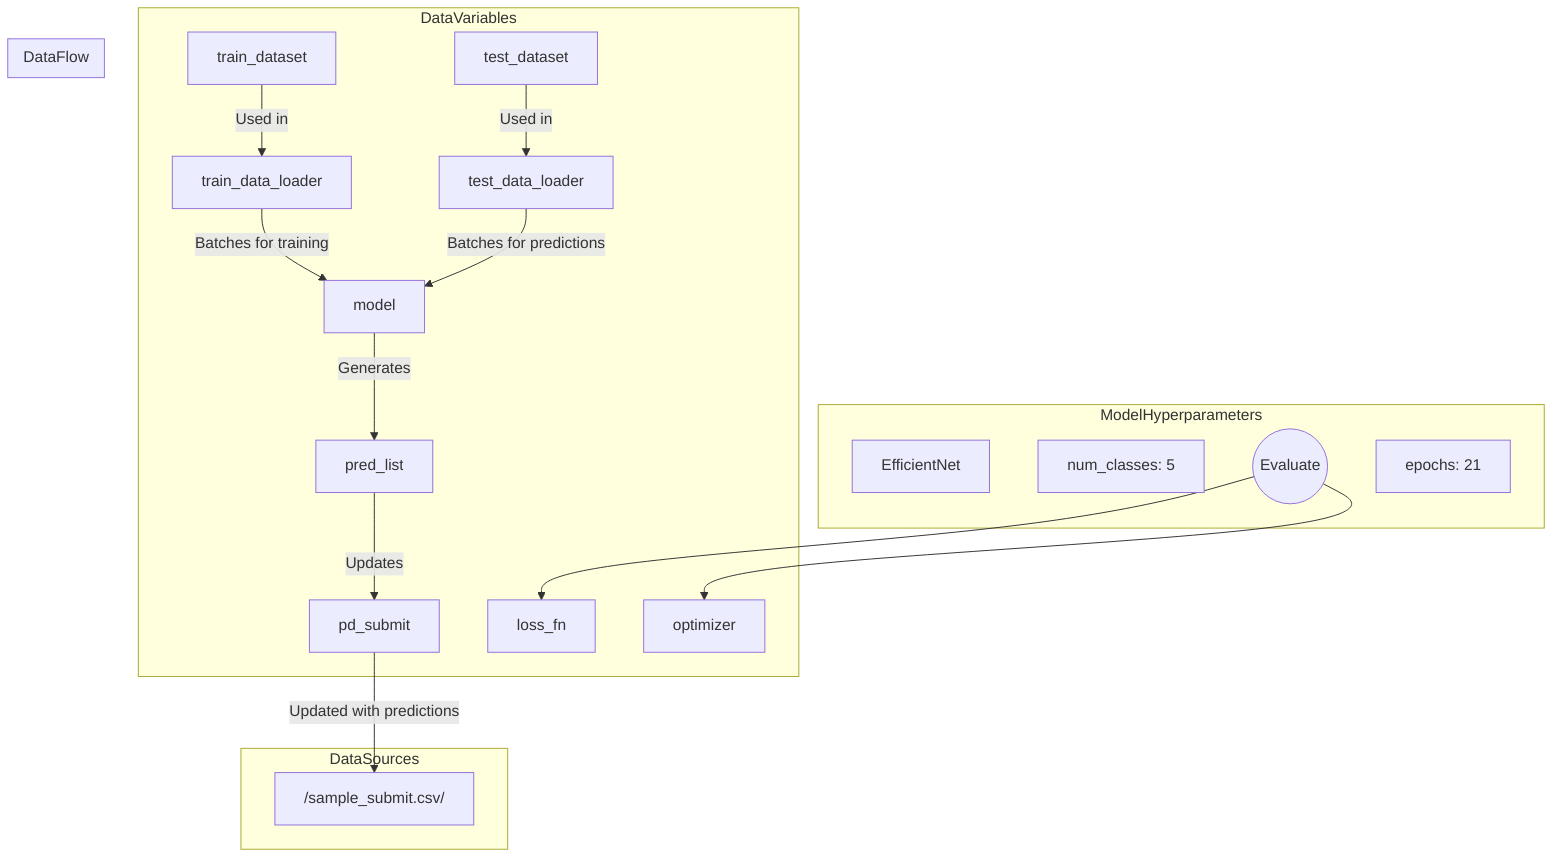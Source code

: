 %% Mermaid diagram for data science workflow
flowchart TD
    subgraph DataSources
        A["/sample_submit.csv/"] 
        %% Sample submission file
    end
    subgraph DataVariables
        B["pd_submit"] 
        %% DataFrame for submission with predictions
        C["train_dataset"] 
        %% Custom train dataset
        D["test_dataset"] 
        %% Custom test dataset
        E["train_data_loader"] 
        %% DataLoader for train dataset
        F["test_data_loader"] 
        %% DataLoader for test dataset
        G["model"] 
        %% EfficientNet model
        H["pred_list"] 
        %% List of predictions
        I["loss_fn"] 
        %% Loss function: CrossEntropyLoss
        J["optimizer"] 
        %% Optimizer: Adam
    end
    subgraph DataFlow
        B --> |"Updated with predictions"| A
        C --> |"Used in"| E
        D --> |"Used in"| F
        E --> |"Batches for training"| G
        F --> |"Batches for predictions"| G
        G --> |"Generates"| H
        H --> |"Updates"| B
    end
    subgraph ModelHyperparameters
        K["EfficientNet"] 
        %% Model
        L["num_classes: 5"] 
        %% Number of classes
        M["learning_rate: 5e-5"] 
        %% Learning rate
        N["epochs: 21"] 
        %% Number of epochs
    end
    M((Train)) --> I
    M((Evaluate)) --> J